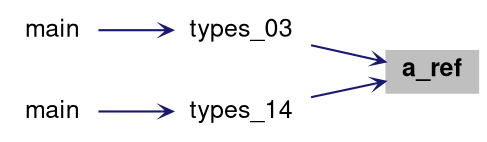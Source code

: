digraph "a_ref"
{
 // LATEX_PDF_SIZE
  bgcolor="transparent";
  edge [fontname="Helvetica,Arial,sans-serif",fontsize=15,labelfontsize=15 arrowhead=open arrowtail=open arrowsize=0.5];
  node [fontname="Helvetica,Arial,sans-serif",fontsize=15,fontsize=12 shape=plaintext];
  rankdir="RL";
  Node1 [label=<<b>a_ref</b>>,height=0.2,width=0.4,color="black", fillcolor="grey75", style="filled", fontcolor="black",tooltip="reference"];
  Node1 -> Node2 [dir="back",color="midnightblue",style="solid"];
  Node2 [label="types_03",height=0.2,width=0.4,color="black",URL="$group__lang03.html#ga1d825ed882a640849aca92a60411a85e",tooltip=" "];
  Node2 -> Node3 [dir="back",color="midnightblue",style="solid"];
  Node3 [label="main",height=0.2,width=0.4,color="black",URL="$group__CPP03.html#ga840291bc02cba5474a4cb46a9b9566fe",tooltip=" "];
  Node1 -> Node4 [dir="back",color="midnightblue",style="solid"];
  Node4 [label="types_14",height=0.2,width=0.4,color="black",URL="$group__other14.html#gac02a1801a1d9a8ec9f3d1d81a8bd4fac",tooltip=" "];
  Node4 -> Node5 [dir="back",color="midnightblue",style="solid"];
  Node5 [label="main",height=0.2,width=0.4,color="black",URL="$group__CPP14.html#ga840291bc02cba5474a4cb46a9b9566fe",tooltip=" "];
}
